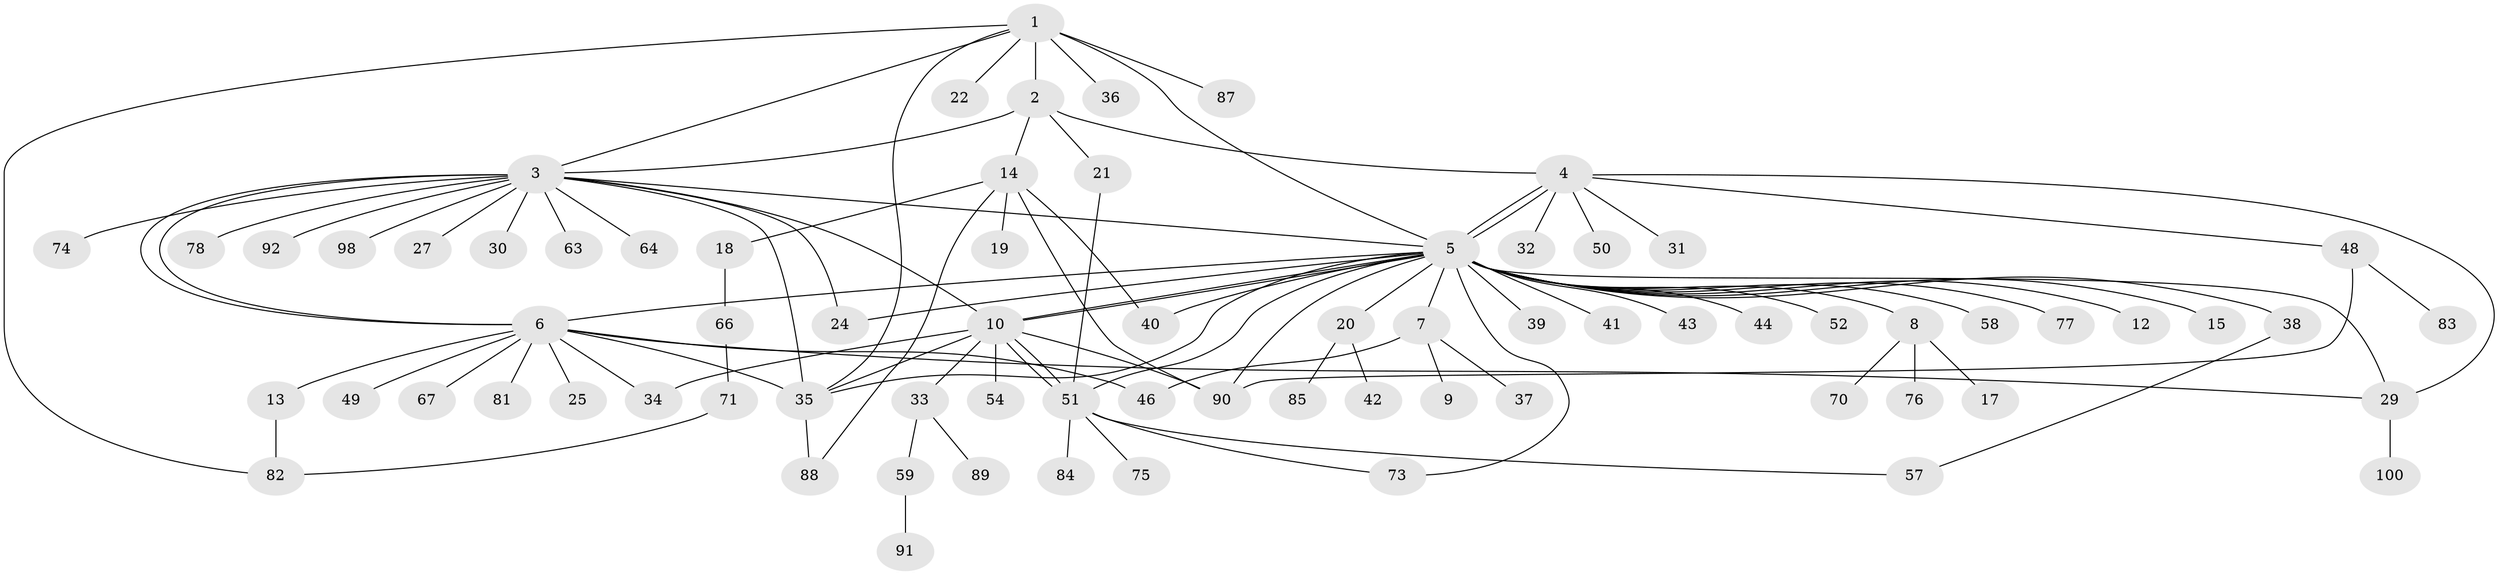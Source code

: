 // original degree distribution, {8: 0.01, 6: 0.03, 17: 0.01, 9: 0.01, 28: 0.01, 11: 0.02, 4: 0.07, 2: 0.22, 3: 0.08, 1: 0.51, 7: 0.01, 5: 0.02}
// Generated by graph-tools (version 1.1) at 2025/11/02/21/25 10:11:09]
// undirected, 74 vertices, 102 edges
graph export_dot {
graph [start="1"]
  node [color=gray90,style=filled];
  1 [super="+86"];
  2 [super="+47"];
  3 [super="+16"];
  4 [super="+26"];
  5 [super="+69"];
  6 [super="+11"];
  7 [super="+45"];
  8;
  9 [super="+55"];
  10 [super="+28"];
  12;
  13;
  14 [super="+72"];
  15 [super="+62"];
  17;
  18 [super="+23"];
  19;
  20 [super="+80"];
  21;
  22;
  24;
  25;
  27;
  29 [super="+93"];
  30 [super="+95"];
  31;
  32 [super="+68"];
  33 [super="+56"];
  34;
  35 [super="+79"];
  36;
  37;
  38;
  39;
  40;
  41;
  42;
  43;
  44;
  46 [super="+53"];
  48 [super="+99"];
  49;
  50;
  51 [super="+60"];
  52 [super="+61"];
  54;
  57;
  58;
  59 [super="+65"];
  63;
  64;
  66;
  67;
  70;
  71 [super="+96"];
  73 [super="+97"];
  74;
  75;
  76;
  77;
  78;
  81;
  82 [super="+94"];
  83;
  84;
  85;
  87;
  88;
  89;
  90;
  91;
  92;
  98;
  100;
  1 -- 2;
  1 -- 3;
  1 -- 22;
  1 -- 35;
  1 -- 36;
  1 -- 82;
  1 -- 5 [weight=2];
  1 -- 87;
  2 -- 3;
  2 -- 4;
  2 -- 14;
  2 -- 21;
  3 -- 5 [weight=2];
  3 -- 6;
  3 -- 6;
  3 -- 10;
  3 -- 24;
  3 -- 27;
  3 -- 30 [weight=2];
  3 -- 63;
  3 -- 64;
  3 -- 74;
  3 -- 78;
  3 -- 92;
  3 -- 35;
  3 -- 98;
  4 -- 5;
  4 -- 5;
  4 -- 29;
  4 -- 31;
  4 -- 32;
  4 -- 48;
  4 -- 50;
  5 -- 6;
  5 -- 7 [weight=2];
  5 -- 8;
  5 -- 10;
  5 -- 10;
  5 -- 12;
  5 -- 15;
  5 -- 20;
  5 -- 24;
  5 -- 38;
  5 -- 39;
  5 -- 40;
  5 -- 41;
  5 -- 43;
  5 -- 44;
  5 -- 52;
  5 -- 58;
  5 -- 73;
  5 -- 77 [weight=2];
  5 -- 90;
  5 -- 35;
  5 -- 51;
  5 -- 29;
  6 -- 34;
  6 -- 35;
  6 -- 46;
  6 -- 49;
  6 -- 67;
  6 -- 81;
  6 -- 25;
  6 -- 13;
  6 -- 29;
  7 -- 9;
  7 -- 37;
  7 -- 46;
  8 -- 17;
  8 -- 70;
  8 -- 76;
  10 -- 33;
  10 -- 34;
  10 -- 51;
  10 -- 51;
  10 -- 54;
  10 -- 90;
  10 -- 35;
  13 -- 82;
  14 -- 18;
  14 -- 19;
  14 -- 40;
  14 -- 88;
  14 -- 90;
  18 -- 66;
  20 -- 42;
  20 -- 85;
  21 -- 51;
  29 -- 100;
  33 -- 89;
  33 -- 59;
  35 -- 88;
  38 -- 57;
  48 -- 83;
  48 -- 90;
  51 -- 57;
  51 -- 84;
  51 -- 73;
  51 -- 75;
  59 -- 91;
  66 -- 71;
  71 -- 82;
}
